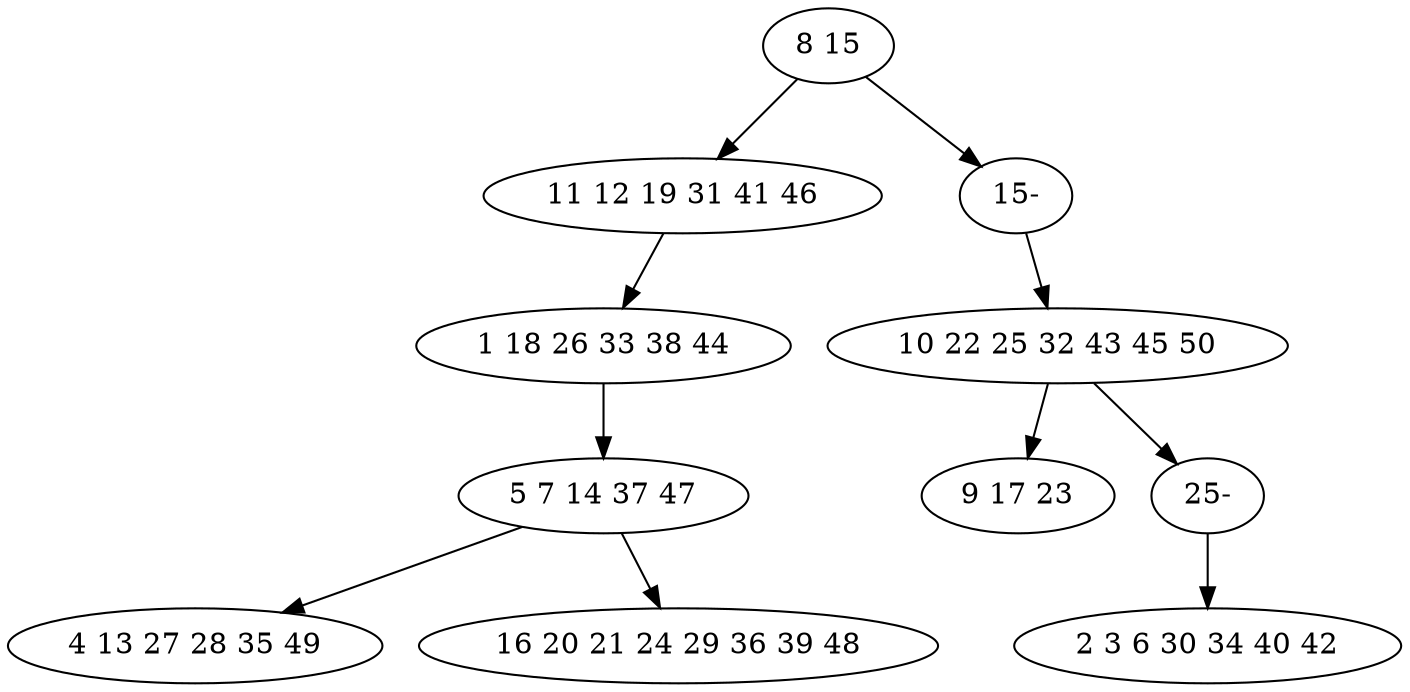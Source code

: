 digraph true_tree {
	"0" -> "1"
	"0" -> "9"
	"2" -> "3"
	"1" -> "4"
	"4" -> "5"
	"5" -> "6"
	"2" -> "10"
	"5" -> "8"
	"9" -> "2"
	"10" -> "7"
	"0" [label="8 15"];
	"1" [label="11 12 19 31 41 46"];
	"2" [label="10 22 25 32 43 45 50"];
	"3" [label="9 17 23"];
	"4" [label="1 18 26 33 38 44"];
	"5" [label="5 7 14 37 47"];
	"6" [label="4 13 27 28 35 49"];
	"7" [label="2 3 6 30 34 40 42"];
	"8" [label="16 20 21 24 29 36 39 48"];
	"9" [label="15-"];
	"10" [label="25-"];
}
